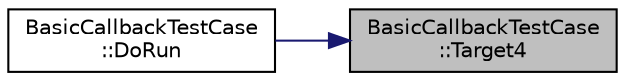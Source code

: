 digraph "BasicCallbackTestCase::Target4"
{
 // LATEX_PDF_SIZE
  edge [fontname="Helvetica",fontsize="10",labelfontname="Helvetica",labelfontsize="10"];
  node [fontname="Helvetica",fontsize="10",shape=record];
  rankdir="RL";
  Node1 [label="BasicCallbackTestCase\l::Target4",height=0.2,width=0.4,color="black", fillcolor="grey75", style="filled", fontcolor="black",tooltip=" "];
  Node1 -> Node2 [dir="back",color="midnightblue",fontsize="10",style="solid",fontname="Helvetica"];
  Node2 [label="BasicCallbackTestCase\l::DoRun",height=0.2,width=0.4,color="black", fillcolor="white", style="filled",URL="$class_basic_callback_test_case.html#a49f6eef99e84edf9fd640e790827f430",tooltip="Implementation to actually run this TestCase."];
}
